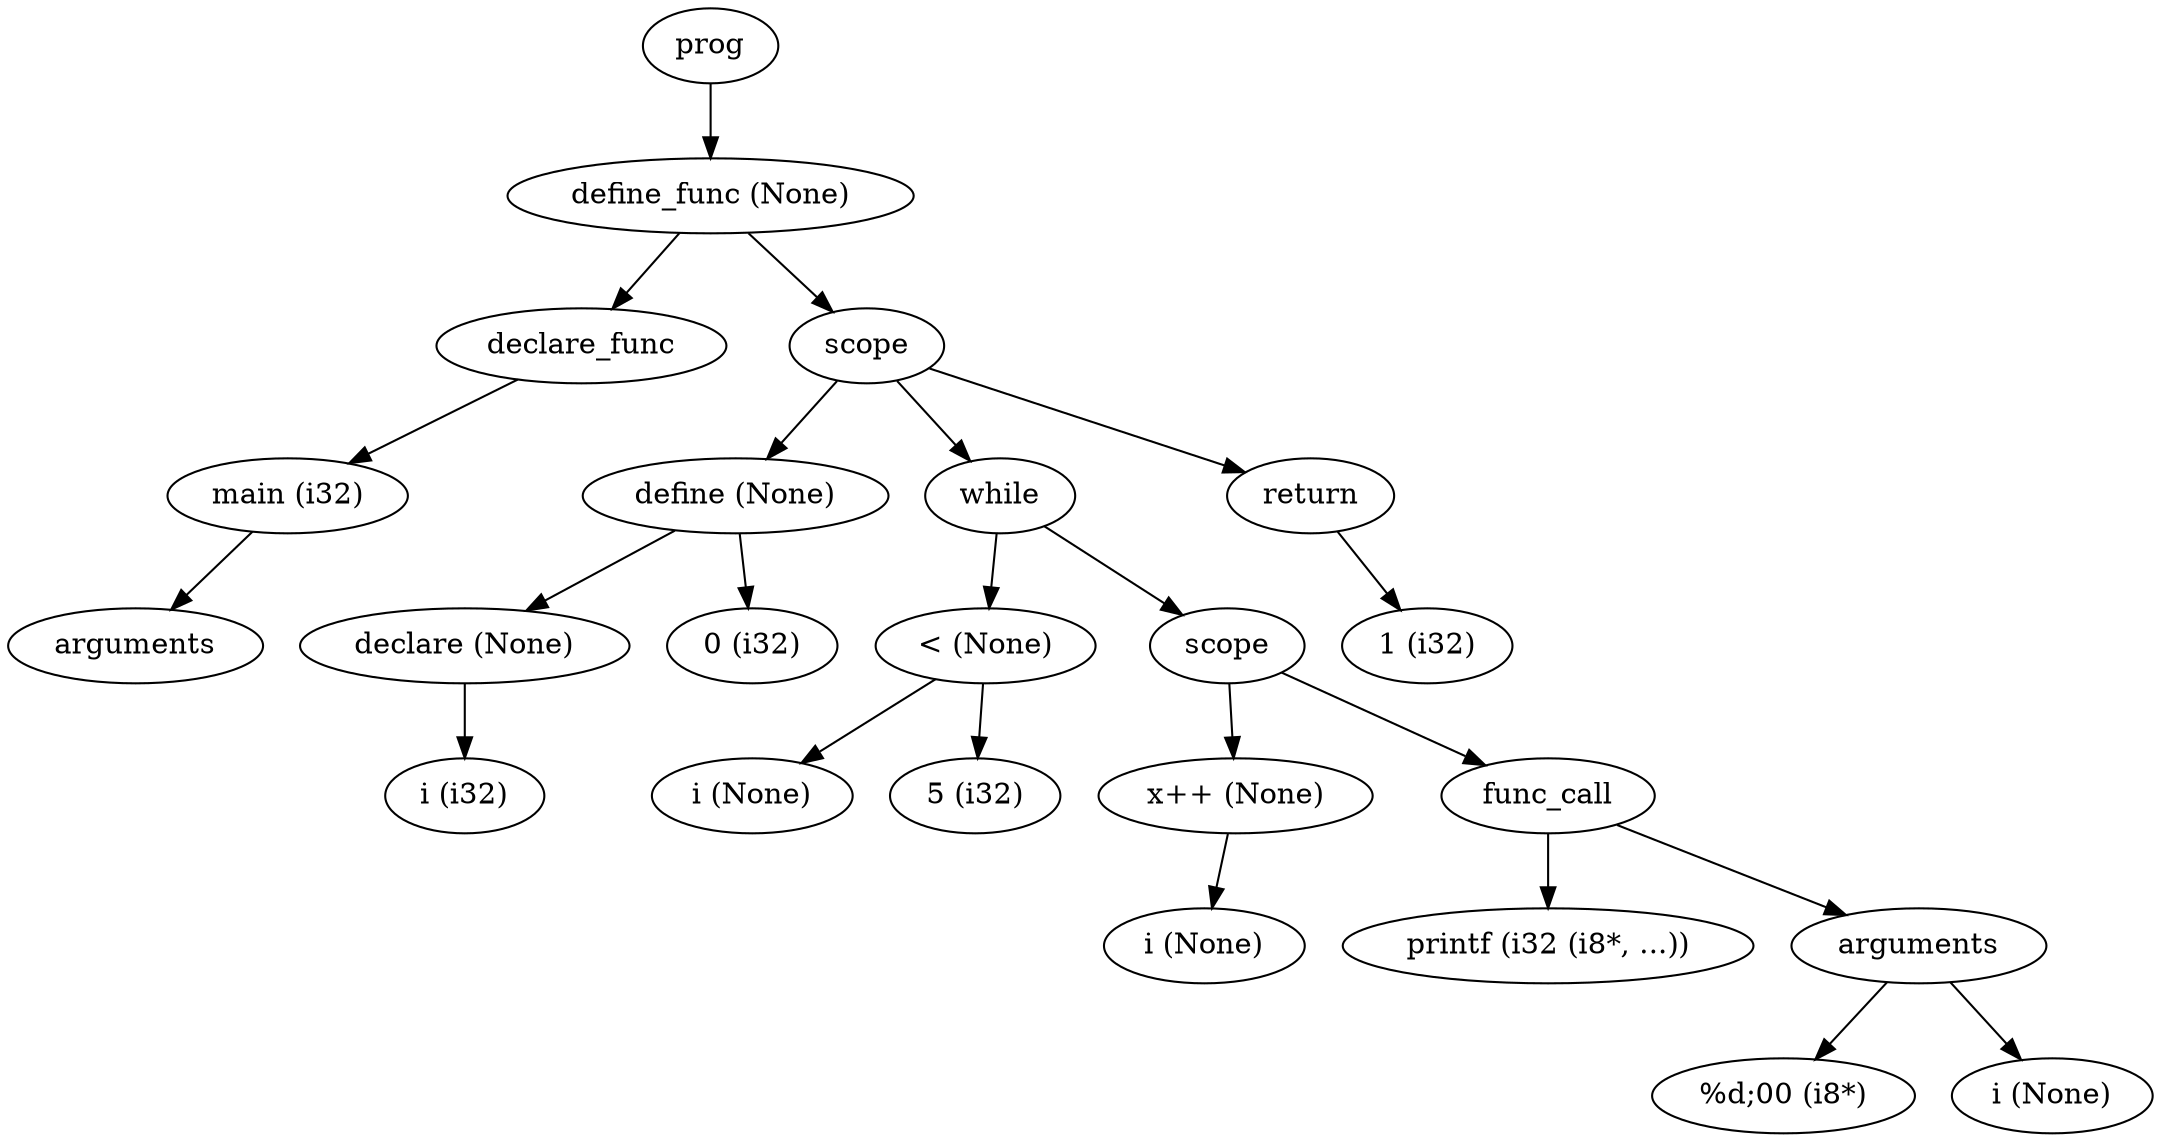 digraph AST {
	node0[label="prog"]
	node1[label="define_func (None)"]
	node0->node1
	node2[label="declare_func"]
	node1->node2
	node3[label="main (i32)"]
	node2->node3
	node4[label="arguments"]
	node3->node4
	node5[label="scope"]
	node1->node5
	node6[label="define (None)"]
	node5->node6
	node7[label="declare (None)"]
	node6->node7
	node8[label="i (i32)"]
	node7->node8
	node9[label="0 (i32)"]
	node6->node9
	node10[label="while"]
	node5->node10
	node11[label="< (None)"]
	node10->node11
	node12[label="i (None)"]
	node11->node12
	node13[label="5 (i32)"]
	node11->node13
	node14[label="scope"]
	node10->node14
	node15[label="x++ (None)"]
	node14->node15
	node16[label="i (None)"]
	node15->node16
	node17[label="func_call"]
	node14->node17
	node18[label="printf (i32 (i8*, ...))"]
	node17->node18
	node19[label="arguments"]
	node17->node19
	node20[label="%d;\00 (i8*)"]
	node19->node20
	node21[label="i (None)"]
	node19->node21
	node22[label="return"]
	node5->node22
	node23[label="1 (i32)"]
	node22->node23
}